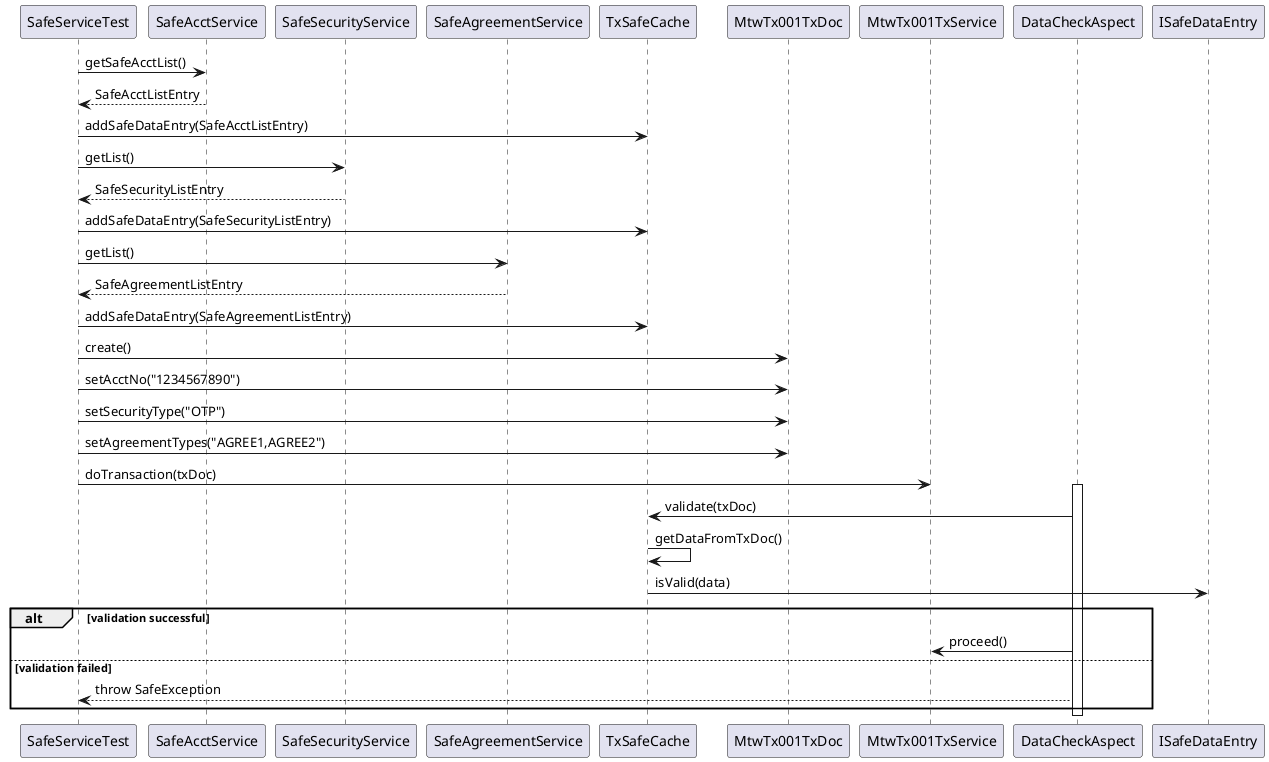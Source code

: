 @startuml
participant SafeServiceTest
participant SafeAcctService
participant SafeSecurityService
participant SafeAgreementService
participant TxSafeCache
participant MtwTx001TxDoc
participant MtwTx001TxService
participant DataCheckAspect

SafeServiceTest -> SafeAcctService: getSafeAcctList()
SafeServiceTest <-- SafeAcctService: SafeAcctListEntry
SafeServiceTest -> TxSafeCache: addSafeDataEntry(SafeAcctListEntry)

SafeServiceTest -> SafeSecurityService: getList()
SafeServiceTest <-- SafeSecurityService: SafeSecurityListEntry
SafeServiceTest -> TxSafeCache: addSafeDataEntry(SafeSecurityListEntry)

SafeServiceTest -> SafeAgreementService: getList()
SafeServiceTest <-- SafeAgreementService: SafeAgreementListEntry
SafeServiceTest -> TxSafeCache: addSafeDataEntry(SafeAgreementListEntry)

SafeServiceTest -> MtwTx001TxDoc: create()
SafeServiceTest -> MtwTx001TxDoc: setAcctNo("1234567890")
SafeServiceTest -> MtwTx001TxDoc: setSecurityType("OTP")
SafeServiceTest -> MtwTx001TxDoc: setAgreementTypes("AGREE1,AGREE2")

SafeServiceTest -> MtwTx001TxService: doTransaction(txDoc)
activate DataCheckAspect
DataCheckAspect -> TxSafeCache: validate(txDoc)
TxSafeCache -> TxSafeCache: getDataFromTxDoc()
TxSafeCache -> ISafeDataEntry: isValid(data)
alt validation successful
  DataCheckAspect -> MtwTx001TxService: proceed()
else validation failed
  DataCheckAspect --> SafeServiceTest: throw SafeException
end
deactivate DataCheckAspect

@enduml
